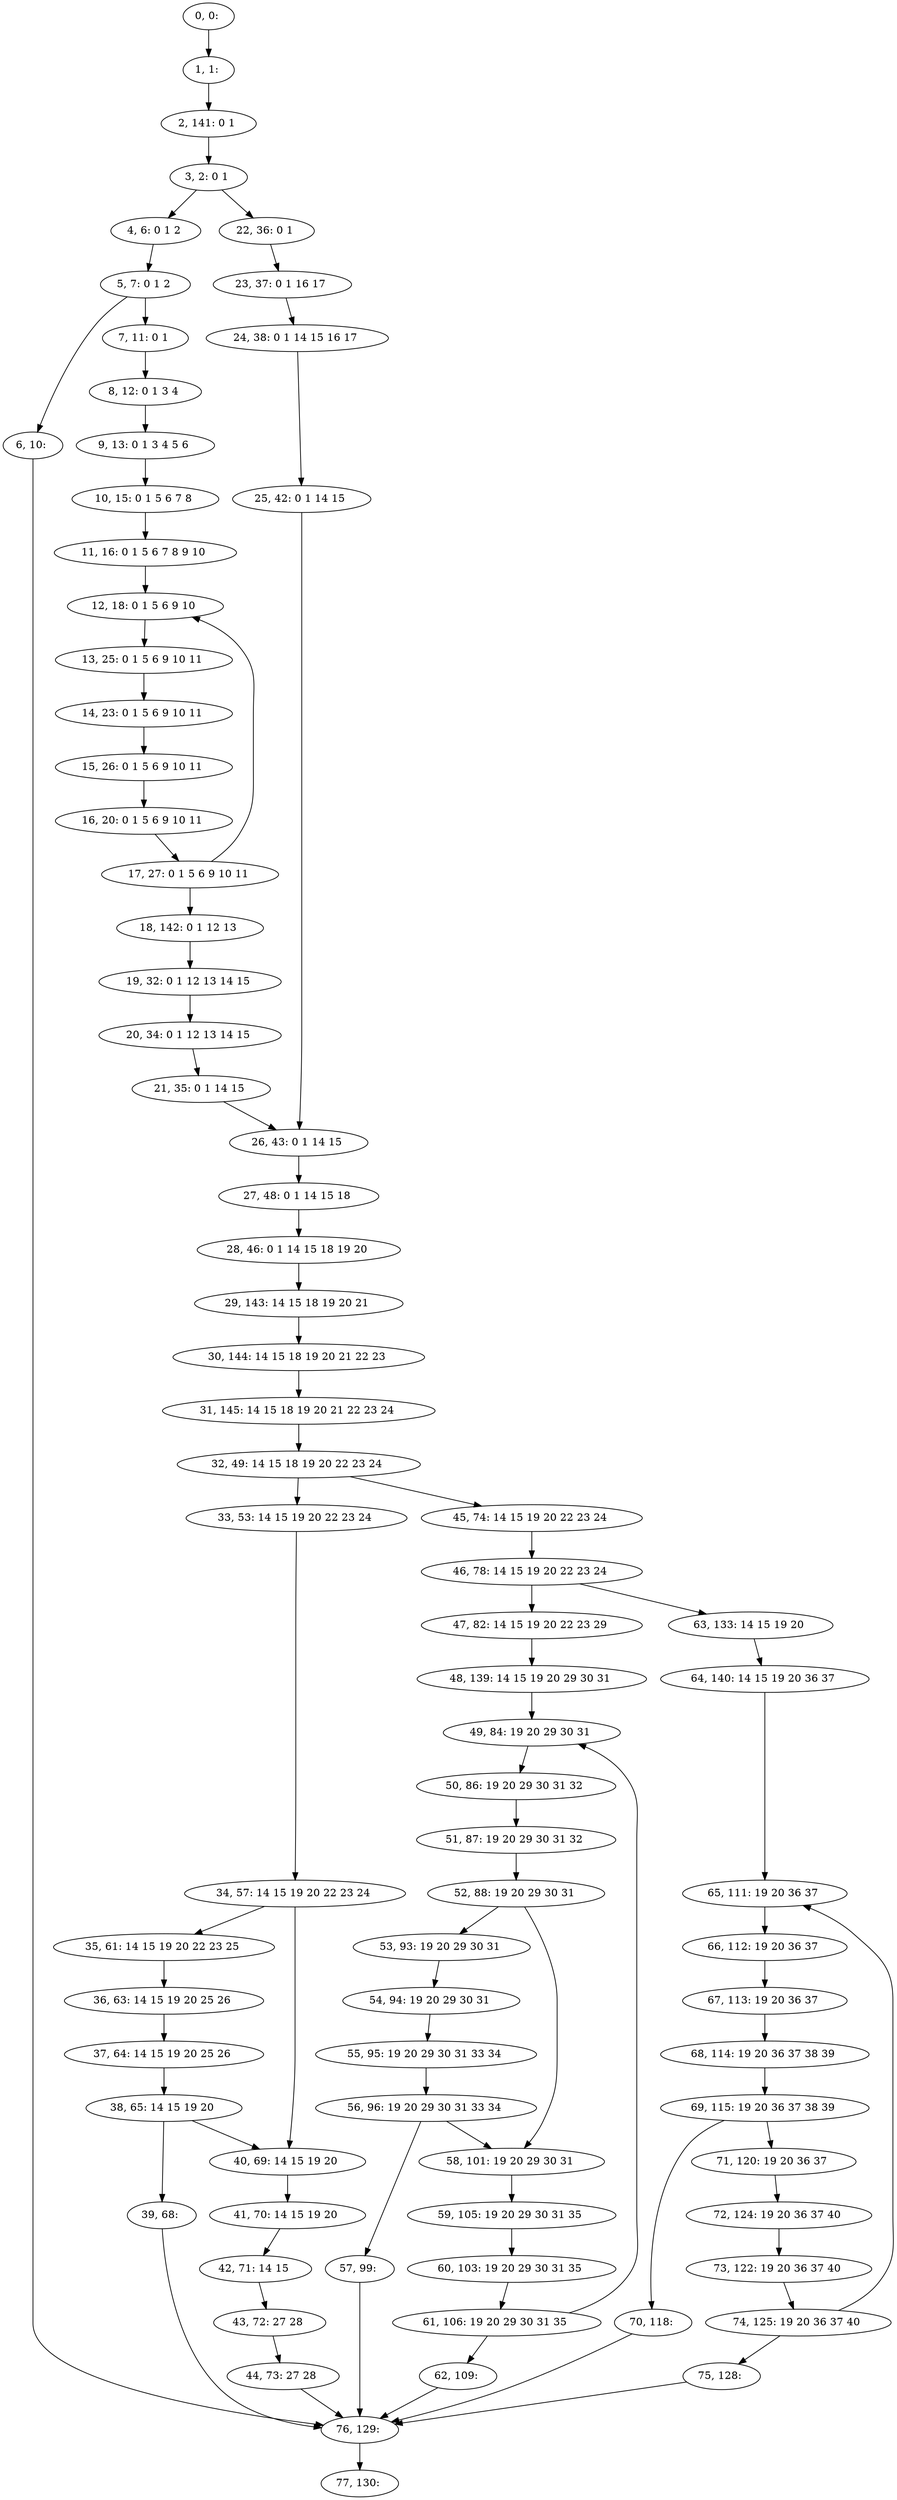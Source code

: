 digraph G {
0[label="0, 0: "];
1[label="1, 1: "];
2[label="2, 141: 0 1 "];
3[label="3, 2: 0 1 "];
4[label="4, 6: 0 1 2 "];
5[label="5, 7: 0 1 2 "];
6[label="6, 10: "];
7[label="7, 11: 0 1 "];
8[label="8, 12: 0 1 3 4 "];
9[label="9, 13: 0 1 3 4 5 6 "];
10[label="10, 15: 0 1 5 6 7 8 "];
11[label="11, 16: 0 1 5 6 7 8 9 10 "];
12[label="12, 18: 0 1 5 6 9 10 "];
13[label="13, 25: 0 1 5 6 9 10 11 "];
14[label="14, 23: 0 1 5 6 9 10 11 "];
15[label="15, 26: 0 1 5 6 9 10 11 "];
16[label="16, 20: 0 1 5 6 9 10 11 "];
17[label="17, 27: 0 1 5 6 9 10 11 "];
18[label="18, 142: 0 1 12 13 "];
19[label="19, 32: 0 1 12 13 14 15 "];
20[label="20, 34: 0 1 12 13 14 15 "];
21[label="21, 35: 0 1 14 15 "];
22[label="22, 36: 0 1 "];
23[label="23, 37: 0 1 16 17 "];
24[label="24, 38: 0 1 14 15 16 17 "];
25[label="25, 42: 0 1 14 15 "];
26[label="26, 43: 0 1 14 15 "];
27[label="27, 48: 0 1 14 15 18 "];
28[label="28, 46: 0 1 14 15 18 19 20 "];
29[label="29, 143: 14 15 18 19 20 21 "];
30[label="30, 144: 14 15 18 19 20 21 22 23 "];
31[label="31, 145: 14 15 18 19 20 21 22 23 24 "];
32[label="32, 49: 14 15 18 19 20 22 23 24 "];
33[label="33, 53: 14 15 19 20 22 23 24 "];
34[label="34, 57: 14 15 19 20 22 23 24 "];
35[label="35, 61: 14 15 19 20 22 23 25 "];
36[label="36, 63: 14 15 19 20 25 26 "];
37[label="37, 64: 14 15 19 20 25 26 "];
38[label="38, 65: 14 15 19 20 "];
39[label="39, 68: "];
40[label="40, 69: 14 15 19 20 "];
41[label="41, 70: 14 15 19 20 "];
42[label="42, 71: 14 15 "];
43[label="43, 72: 27 28 "];
44[label="44, 73: 27 28 "];
45[label="45, 74: 14 15 19 20 22 23 24 "];
46[label="46, 78: 14 15 19 20 22 23 24 "];
47[label="47, 82: 14 15 19 20 22 23 29 "];
48[label="48, 139: 14 15 19 20 29 30 31 "];
49[label="49, 84: 19 20 29 30 31 "];
50[label="50, 86: 19 20 29 30 31 32 "];
51[label="51, 87: 19 20 29 30 31 32 "];
52[label="52, 88: 19 20 29 30 31 "];
53[label="53, 93: 19 20 29 30 31 "];
54[label="54, 94: 19 20 29 30 31 "];
55[label="55, 95: 19 20 29 30 31 33 34 "];
56[label="56, 96: 19 20 29 30 31 33 34 "];
57[label="57, 99: "];
58[label="58, 101: 19 20 29 30 31 "];
59[label="59, 105: 19 20 29 30 31 35 "];
60[label="60, 103: 19 20 29 30 31 35 "];
61[label="61, 106: 19 20 29 30 31 35 "];
62[label="62, 109: "];
63[label="63, 133: 14 15 19 20 "];
64[label="64, 140: 14 15 19 20 36 37 "];
65[label="65, 111: 19 20 36 37 "];
66[label="66, 112: 19 20 36 37 "];
67[label="67, 113: 19 20 36 37 "];
68[label="68, 114: 19 20 36 37 38 39 "];
69[label="69, 115: 19 20 36 37 38 39 "];
70[label="70, 118: "];
71[label="71, 120: 19 20 36 37 "];
72[label="72, 124: 19 20 36 37 40 "];
73[label="73, 122: 19 20 36 37 40 "];
74[label="74, 125: 19 20 36 37 40 "];
75[label="75, 128: "];
76[label="76, 129: "];
77[label="77, 130: "];
0->1 ;
1->2 ;
2->3 ;
3->4 ;
3->22 ;
4->5 ;
5->6 ;
5->7 ;
6->76 ;
7->8 ;
8->9 ;
9->10 ;
10->11 ;
11->12 ;
12->13 ;
13->14 ;
14->15 ;
15->16 ;
16->17 ;
17->18 ;
17->12 ;
18->19 ;
19->20 ;
20->21 ;
21->26 ;
22->23 ;
23->24 ;
24->25 ;
25->26 ;
26->27 ;
27->28 ;
28->29 ;
29->30 ;
30->31 ;
31->32 ;
32->33 ;
32->45 ;
33->34 ;
34->35 ;
34->40 ;
35->36 ;
36->37 ;
37->38 ;
38->39 ;
38->40 ;
39->76 ;
40->41 ;
41->42 ;
42->43 ;
43->44 ;
44->76 ;
45->46 ;
46->47 ;
46->63 ;
47->48 ;
48->49 ;
49->50 ;
50->51 ;
51->52 ;
52->53 ;
52->58 ;
53->54 ;
54->55 ;
55->56 ;
56->57 ;
56->58 ;
57->76 ;
58->59 ;
59->60 ;
60->61 ;
61->62 ;
61->49 ;
62->76 ;
63->64 ;
64->65 ;
65->66 ;
66->67 ;
67->68 ;
68->69 ;
69->70 ;
69->71 ;
70->76 ;
71->72 ;
72->73 ;
73->74 ;
74->75 ;
74->65 ;
75->76 ;
76->77 ;
}
